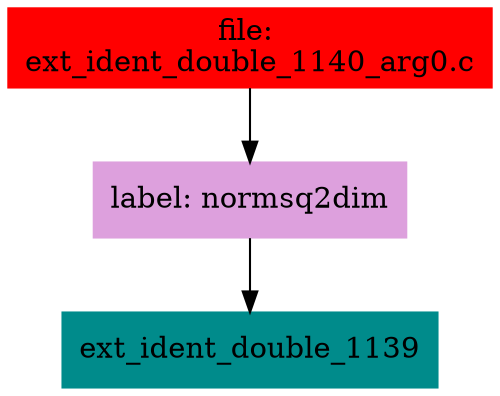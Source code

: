 digraph G {
node [shape=box]

0 [label="file: 
ext_ident_double_1140_arg0.c",color=red, style=filled]
1 [label="label: normsq2dim",color=plum, style=filled]
0 -> 1
2 [label="ext_ident_double_1139",color=cyan4, style=filled]
1 -> 2


}


